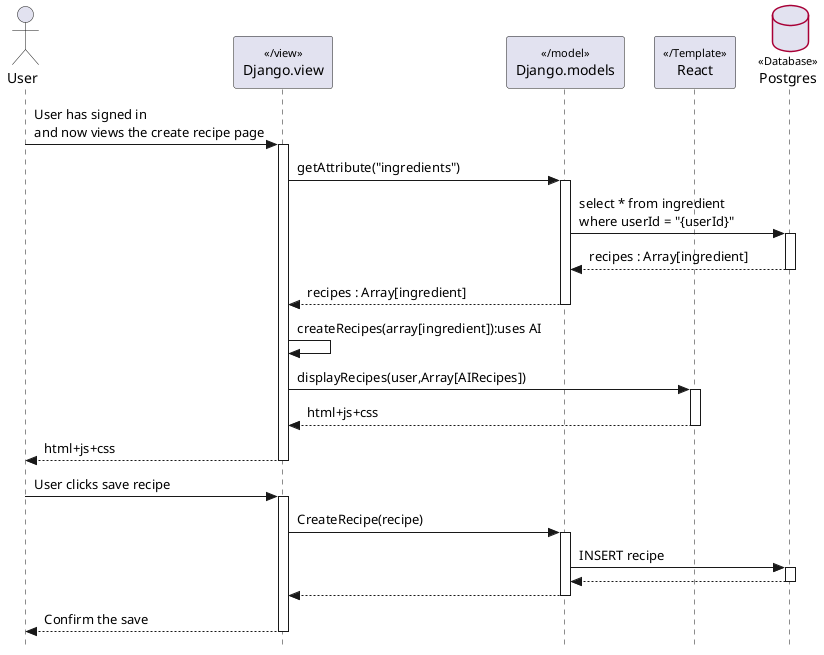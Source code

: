 @startuml customerViewsProductPage

' === Style Tweaks ===

skinparam {
  Style StrictUML
  RoundCorner 5
  ParticipantPadding 10
  Padding 2
  SequenceStereotype {
    Font {
      Size 11
      Style plain
    }
  }
  Database {
	BorderColor #A80036
  }
}


' === Actors / Participants

actor "User" as user
'=== Django.view
participant "Django.view" as view <</view>>
'=== Django.models
participant "Django.models" as model <</model>>
participant "React" as template <</Template>>
database "Postgres" as db <<Database>>


' === Interactions ===

user -> view++ : User has signed in\nand now views the create recipe page


view -> model++ : getAttribute("ingredients")
model -> db++ : select * from ingredient \nwhere userId = "{userId}"
return recipes : Array[ingredient]
return recipes : Array[ingredient]
view -> view : createRecipes(array[ingredient]):uses AI
view -> template++ : displayRecipes(user,Array[AIRecipes])
return html+js+css
return html+js+css

user -> view++ : User clicks save recipe
view -> model++ : CreateRecipe(recipe)
model -> db++ : INSERT recipe
return
return
return Confirm the save

@enduml